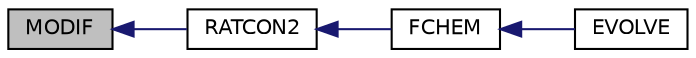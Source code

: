 digraph G
{
  edge [fontname="Helvetica",fontsize="10",labelfontname="Helvetica",labelfontsize="10"];
  node [fontname="Helvetica",fontsize="10",shape=record];
  rankdir=LR;
  Node1 [label="MODIF",height=0.2,width=0.4,color="black", fillcolor="grey75", style="filled" fontcolor="black"];
  Node1 -> Node2 [dir=back,color="midnightblue",fontsize="10",style="solid",fontname="Helvetica"];
  Node2 [label="RATCON2",height=0.2,width=0.4,color="black", fillcolor="white", style="filled",URL="$nautilus_8f90.html#a3d3110c138d93d651c79d06c10ed8443"];
  Node2 -> Node3 [dir=back,color="midnightblue",fontsize="10",style="solid",fontname="Helvetica"];
  Node3 [label="FCHEM",height=0.2,width=0.4,color="black", fillcolor="white", style="filled",URL="$nautilus_8f90.html#a16981e863882f1d2ae25fb725584c73f"];
  Node3 -> Node4 [dir=back,color="midnightblue",fontsize="10",style="solid",fontname="Helvetica"];
  Node4 [label="EVOLVE",height=0.2,width=0.4,color="black", fillcolor="white", style="filled",URL="$nautilus_8f90.html#ae7182f482a1b6ef482f84b0dfdebce15"];
}
